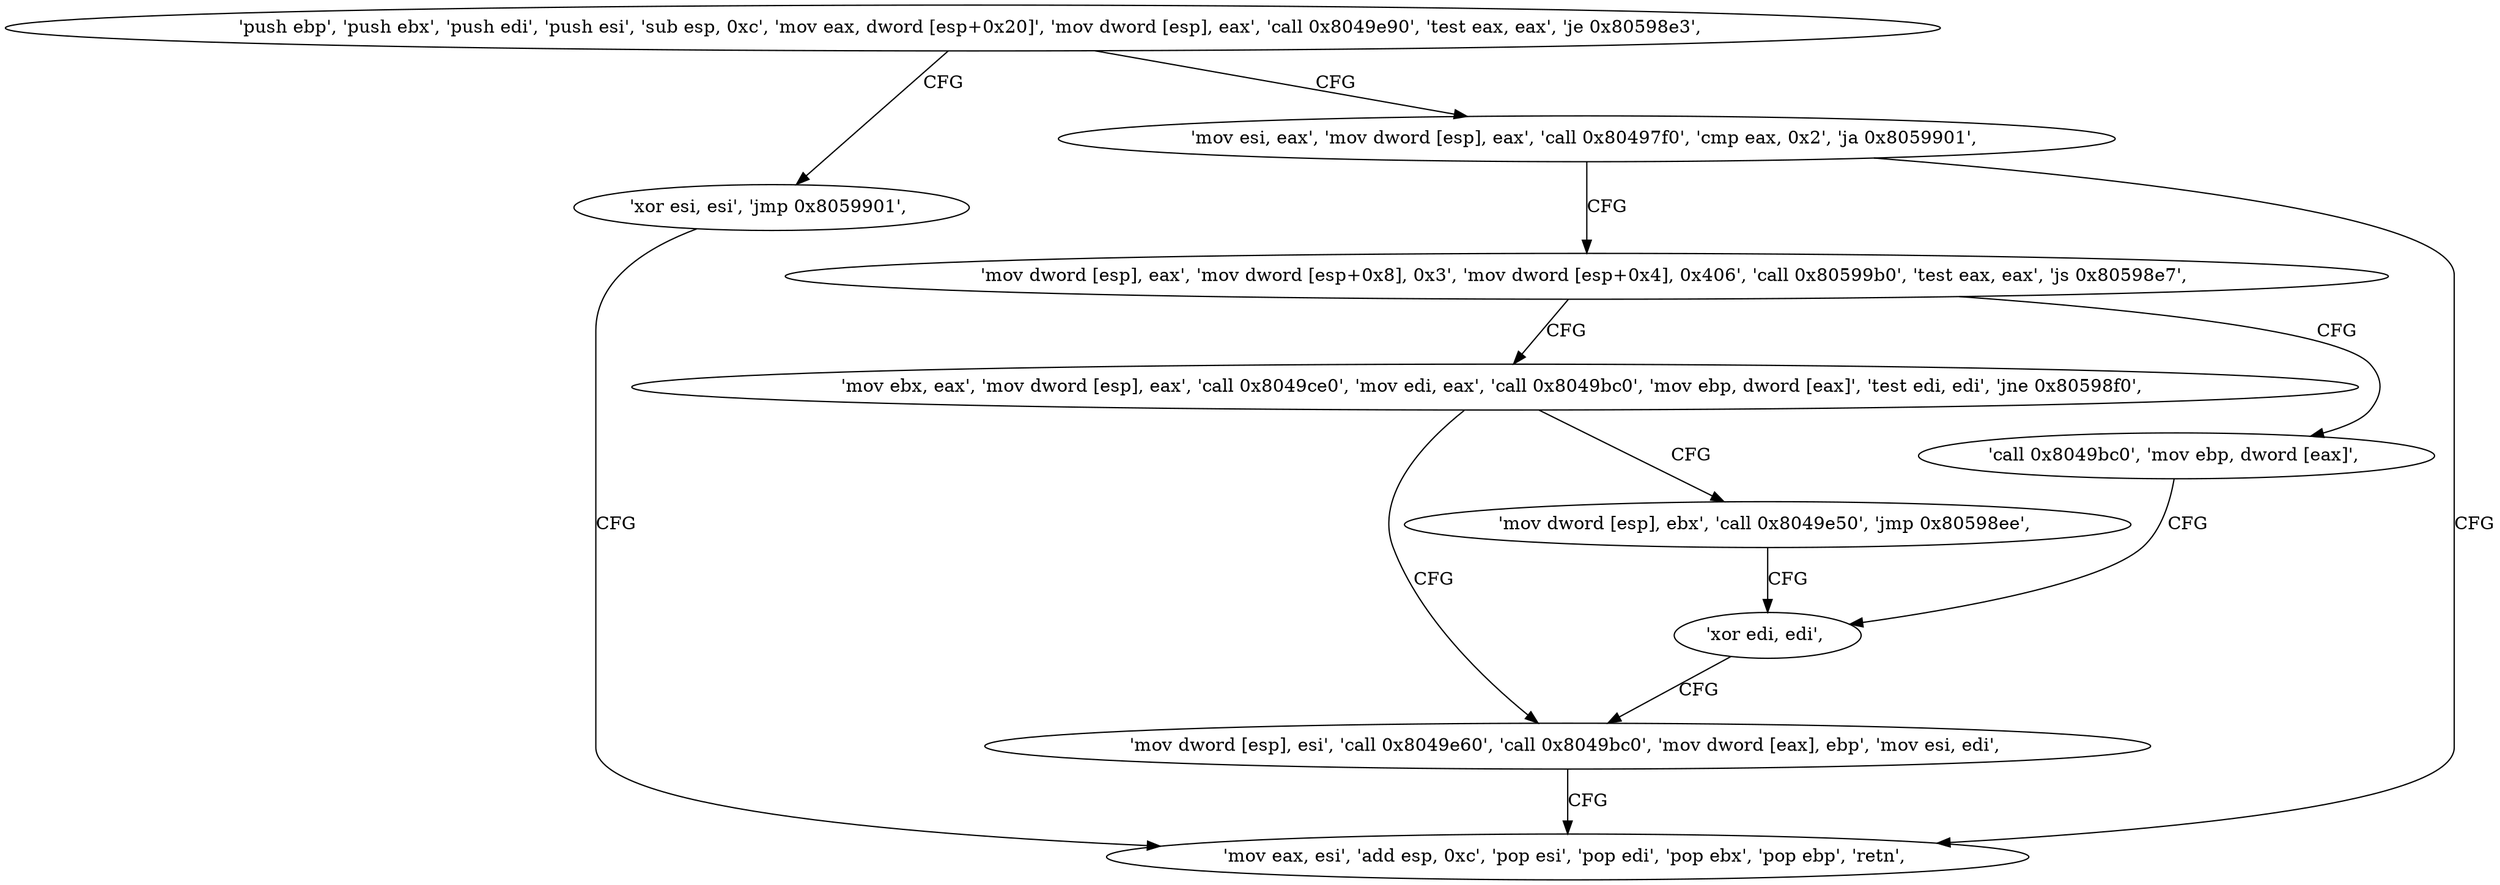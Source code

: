 digraph "func" {
"134584448" [label = "'push ebp', 'push ebx', 'push edi', 'push esi', 'sub esp, 0xc', 'mov eax, dword [esp+0x20]', 'mov dword [esp], eax', 'call 0x8049e90', 'test eax, eax', 'je 0x80598e3', " ]
"134584547" [label = "'xor esi, esi', 'jmp 0x8059901', " ]
"134584471" [label = "'mov esi, eax', 'mov dword [esp], eax', 'call 0x80497f0', 'cmp eax, 0x2', 'ja 0x8059901', " ]
"134584577" [label = "'mov eax, esi', 'add esp, 0xc', 'pop esi', 'pop edi', 'pop ebx', 'pop ebp', 'retn', " ]
"134584486" [label = "'mov dword [esp], eax', 'mov dword [esp+0x8], 0x3', 'mov dword [esp+0x4], 0x406', 'call 0x80599b0', 'test eax, eax', 'js 0x80598e7', " ]
"134584551" [label = "'call 0x8049bc0', 'mov ebp, dword [eax]', " ]
"134584514" [label = "'mov ebx, eax', 'mov dword [esp], eax', 'call 0x8049ce0', 'mov edi, eax', 'call 0x8049bc0', 'mov ebp, dword [eax]', 'test edi, edi', 'jne 0x80598f0', " ]
"134584558" [label = "'xor edi, edi', " ]
"134584560" [label = "'mov dword [esp], esi', 'call 0x8049e60', 'call 0x8049bc0', 'mov dword [eax], ebp', 'mov esi, edi', " ]
"134584537" [label = "'mov dword [esp], ebx', 'call 0x8049e50', 'jmp 0x80598ee', " ]
"134584448" -> "134584547" [ label = "CFG" ]
"134584448" -> "134584471" [ label = "CFG" ]
"134584547" -> "134584577" [ label = "CFG" ]
"134584471" -> "134584577" [ label = "CFG" ]
"134584471" -> "134584486" [ label = "CFG" ]
"134584486" -> "134584551" [ label = "CFG" ]
"134584486" -> "134584514" [ label = "CFG" ]
"134584551" -> "134584558" [ label = "CFG" ]
"134584514" -> "134584560" [ label = "CFG" ]
"134584514" -> "134584537" [ label = "CFG" ]
"134584558" -> "134584560" [ label = "CFG" ]
"134584560" -> "134584577" [ label = "CFG" ]
"134584537" -> "134584558" [ label = "CFG" ]
}
